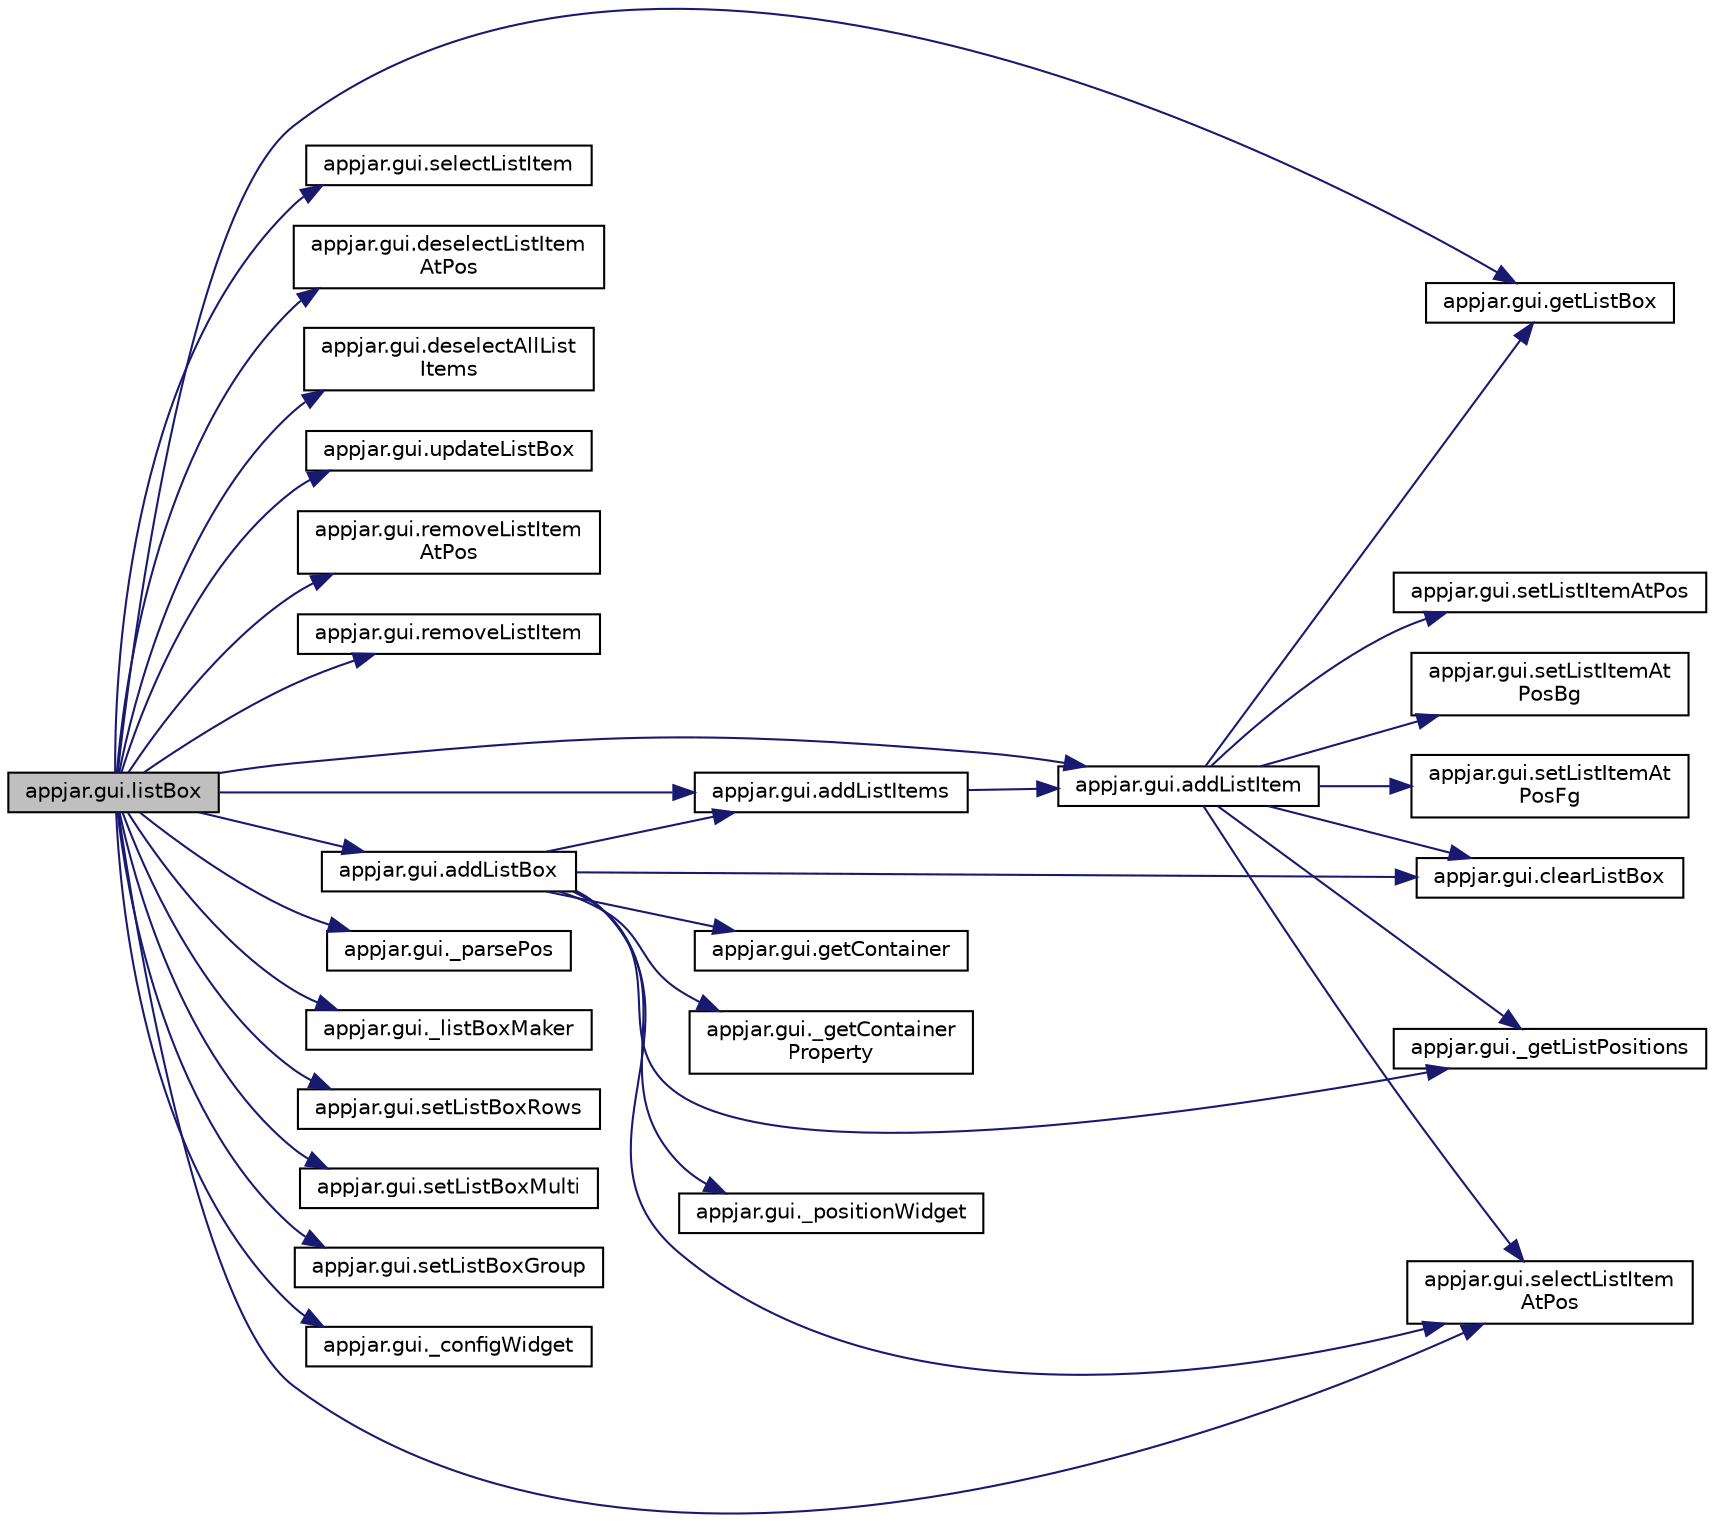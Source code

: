 digraph "appjar.gui.listBox"
{
  edge [fontname="Helvetica",fontsize="10",labelfontname="Helvetica",labelfontsize="10"];
  node [fontname="Helvetica",fontsize="10",shape=record];
  rankdir="LR";
  Node1493 [label="appjar.gui.listBox",height=0.2,width=0.4,color="black", fillcolor="grey75", style="filled", fontcolor="black"];
  Node1493 -> Node1494 [color="midnightblue",fontsize="10",style="solid",fontname="Helvetica"];
  Node1494 [label="appjar.gui.selectListItem\lAtPos",height=0.2,width=0.4,color="black", fillcolor="white", style="filled",URL="$classappjar_1_1gui.html#a4f24bf3600063033168c17f772669e82"];
  Node1493 -> Node1495 [color="midnightblue",fontsize="10",style="solid",fontname="Helvetica"];
  Node1495 [label="appjar.gui.selectListItem",height=0.2,width=0.4,color="black", fillcolor="white", style="filled",URL="$classappjar_1_1gui.html#a9956aef80274706bc7c03b395f8f2495"];
  Node1493 -> Node1496 [color="midnightblue",fontsize="10",style="solid",fontname="Helvetica"];
  Node1496 [label="appjar.gui.deselectListItem\lAtPos",height=0.2,width=0.4,color="black", fillcolor="white", style="filled",URL="$classappjar_1_1gui.html#a78192724e4e0c0d27e6020c875bb0a86"];
  Node1493 -> Node1497 [color="midnightblue",fontsize="10",style="solid",fontname="Helvetica"];
  Node1497 [label="appjar.gui.deselectAllList\lItems",height=0.2,width=0.4,color="black", fillcolor="white", style="filled",URL="$classappjar_1_1gui.html#a9c303ffea884ff6bdf330e1375d8d8be"];
  Node1493 -> Node1498 [color="midnightblue",fontsize="10",style="solid",fontname="Helvetica"];
  Node1498 [label="appjar.gui.updateListBox",height=0.2,width=0.4,color="black", fillcolor="white", style="filled",URL="$classappjar_1_1gui.html#aa5b648a2b89180e5c7e9f5b7b5f311bf"];
  Node1493 -> Node1499 [color="midnightblue",fontsize="10",style="solid",fontname="Helvetica"];
  Node1499 [label="appjar.gui.removeListItem\lAtPos",height=0.2,width=0.4,color="black", fillcolor="white", style="filled",URL="$classappjar_1_1gui.html#ad3c7d894af8bec4554ed2661f0855093"];
  Node1493 -> Node1500 [color="midnightblue",fontsize="10",style="solid",fontname="Helvetica"];
  Node1500 [label="appjar.gui.removeListItem",height=0.2,width=0.4,color="black", fillcolor="white", style="filled",URL="$classappjar_1_1gui.html#a3a01681a2198d0eca6ad245b46181c41"];
  Node1493 -> Node1501 [color="midnightblue",fontsize="10",style="solid",fontname="Helvetica"];
  Node1501 [label="appjar.gui.addListItems",height=0.2,width=0.4,color="black", fillcolor="white", style="filled",URL="$classappjar_1_1gui.html#aa26a393c3ae78854d25281a198a8b67a"];
  Node1501 -> Node1502 [color="midnightblue",fontsize="10",style="solid",fontname="Helvetica"];
  Node1502 [label="appjar.gui.addListItem",height=0.2,width=0.4,color="black", fillcolor="white", style="filled",URL="$classappjar_1_1gui.html#aea7ae8939f18af91fc3e526becca0e96"];
  Node1502 -> Node1494 [color="midnightblue",fontsize="10",style="solid",fontname="Helvetica"];
  Node1502 -> Node1503 [color="midnightblue",fontsize="10",style="solid",fontname="Helvetica"];
  Node1503 [label="appjar.gui.getListBox",height=0.2,width=0.4,color="black", fillcolor="white", style="filled",URL="$classappjar_1_1gui.html#a6266e455fb9947064f36990417ab9e70"];
  Node1502 -> Node1504 [color="midnightblue",fontsize="10",style="solid",fontname="Helvetica"];
  Node1504 [label="appjar.gui._getListPositions",height=0.2,width=0.4,color="black", fillcolor="white", style="filled",URL="$classappjar_1_1gui.html#a57079d89d8ea67686d1db24682dc8165"];
  Node1502 -> Node1505 [color="midnightblue",fontsize="10",style="solid",fontname="Helvetica"];
  Node1505 [label="appjar.gui.setListItemAtPos",height=0.2,width=0.4,color="black", fillcolor="white", style="filled",URL="$classappjar_1_1gui.html#a1810c5744b707ca66a8fbfab674d53a7"];
  Node1502 -> Node1506 [color="midnightblue",fontsize="10",style="solid",fontname="Helvetica"];
  Node1506 [label="appjar.gui.setListItemAt\lPosBg",height=0.2,width=0.4,color="black", fillcolor="white", style="filled",URL="$classappjar_1_1gui.html#ae2358c02497b72a3f1ea99d1ee9bc035"];
  Node1502 -> Node1507 [color="midnightblue",fontsize="10",style="solid",fontname="Helvetica"];
  Node1507 [label="appjar.gui.setListItemAt\lPosFg",height=0.2,width=0.4,color="black", fillcolor="white", style="filled",URL="$classappjar_1_1gui.html#adb5947f72da1f0d7f980c116263ceb6d"];
  Node1502 -> Node1508 [color="midnightblue",fontsize="10",style="solid",fontname="Helvetica"];
  Node1508 [label="appjar.gui.clearListBox",height=0.2,width=0.4,color="black", fillcolor="white", style="filled",URL="$classappjar_1_1gui.html#a0ff7f69ddcaeba898a6ced9f51f2d4a5"];
  Node1493 -> Node1502 [color="midnightblue",fontsize="10",style="solid",fontname="Helvetica"];
  Node1493 -> Node1503 [color="midnightblue",fontsize="10",style="solid",fontname="Helvetica"];
  Node1493 -> Node1509 [color="midnightblue",fontsize="10",style="solid",fontname="Helvetica"];
  Node1509 [label="appjar.gui._parsePos",height=0.2,width=0.4,color="black", fillcolor="white", style="filled",URL="$classappjar_1_1gui.html#a8174359ccd50269f6c9f63f00cbb9d7e",tooltip="FUNCTIONS for labels. "];
  Node1493 -> Node1510 [color="midnightblue",fontsize="10",style="solid",fontname="Helvetica"];
  Node1510 [label="appjar.gui._listBoxMaker",height=0.2,width=0.4,color="black", fillcolor="white", style="filled",URL="$classappjar_1_1gui.html#abdbbf942e9f75a1851d3cccb9935e460"];
  Node1493 -> Node1511 [color="midnightblue",fontsize="10",style="solid",fontname="Helvetica"];
  Node1511 [label="appjar.gui.setListBoxRows",height=0.2,width=0.4,color="black", fillcolor="white", style="filled",URL="$classappjar_1_1gui.html#ad8a85364e80f2d811b1b435dae2eb994"];
  Node1493 -> Node1512 [color="midnightblue",fontsize="10",style="solid",fontname="Helvetica"];
  Node1512 [label="appjar.gui.setListBoxMulti",height=0.2,width=0.4,color="black", fillcolor="white", style="filled",URL="$classappjar_1_1gui.html#ad74cc409b4fe0f86cadb95df84e3e7c5"];
  Node1493 -> Node1513 [color="midnightblue",fontsize="10",style="solid",fontname="Helvetica"];
  Node1513 [label="appjar.gui.setListBoxGroup",height=0.2,width=0.4,color="black", fillcolor="white", style="filled",URL="$classappjar_1_1gui.html#a1bf3e8cf29222006a5e288835180e9e2"];
  Node1493 -> Node1514 [color="midnightblue",fontsize="10",style="solid",fontname="Helvetica"];
  Node1514 [label="appjar.gui._configWidget",height=0.2,width=0.4,color="black", fillcolor="white", style="filled",URL="$classappjar_1_1gui.html#ac54e9af2a9e7a18f87f0ffafbd156353"];
  Node1493 -> Node1515 [color="midnightblue",fontsize="10",style="solid",fontname="Helvetica"];
  Node1515 [label="appjar.gui.addListBox",height=0.2,width=0.4,color="black", fillcolor="white", style="filled",URL="$classappjar_1_1gui.html#a94fe73471588d0cde12bc20fdb1093a5"];
  Node1515 -> Node1516 [color="midnightblue",fontsize="10",style="solid",fontname="Helvetica"];
  Node1516 [label="appjar.gui.getContainer",height=0.2,width=0.4,color="black", fillcolor="white", style="filled",URL="$classappjar_1_1gui.html#a2e8ea27bae5f6758257be218c8279b56"];
  Node1515 -> Node1517 [color="midnightblue",fontsize="10",style="solid",fontname="Helvetica"];
  Node1517 [label="appjar.gui._getContainer\lProperty",height=0.2,width=0.4,color="black", fillcolor="white", style="filled",URL="$classappjar_1_1gui.html#aa5d65e2282cfbe0a4b963b369e7d4e51"];
  Node1515 -> Node1518 [color="midnightblue",fontsize="10",style="solid",fontname="Helvetica"];
  Node1518 [label="appjar.gui._positionWidget",height=0.2,width=0.4,color="black", fillcolor="white", style="filled",URL="$classappjar_1_1gui.html#a073b1298767aeb92dd77b77cb6000e8c"];
  Node1515 -> Node1504 [color="midnightblue",fontsize="10",style="solid",fontname="Helvetica"];
  Node1515 -> Node1494 [color="midnightblue",fontsize="10",style="solid",fontname="Helvetica"];
  Node1515 -> Node1508 [color="midnightblue",fontsize="10",style="solid",fontname="Helvetica"];
  Node1515 -> Node1501 [color="midnightblue",fontsize="10",style="solid",fontname="Helvetica"];
}
